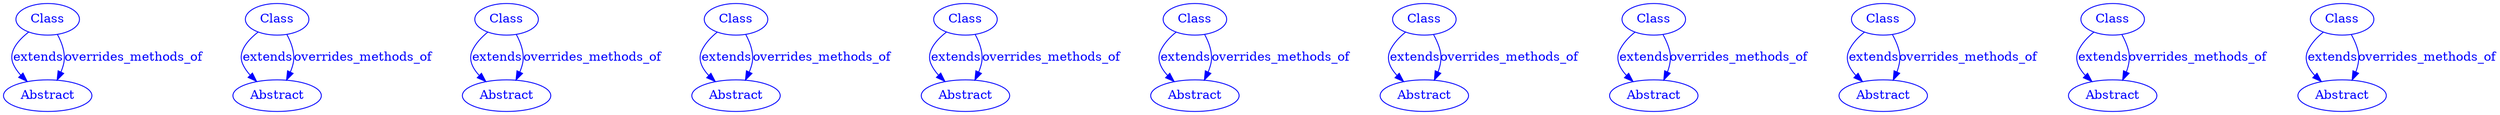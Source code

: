 
digraph SubdueGraph {
  6 [label="Abstract",color=blue,fontcolor=blue];
  65 [label="Class",color=blue,fontcolor=blue];
  65 -> 6 [label="extends",color=blue,fontcolor=blue];
  65 -> 6 [label="overrides_methods_of",color=blue,fontcolor=blue];
  11 [label="Abstract",color=blue,fontcolor=blue];
  37 [label="Class",color=blue,fontcolor=blue];
  37 -> 11 [label="extends",color=blue,fontcolor=blue];
  37 -> 11 [label="overrides_methods_of",color=blue,fontcolor=blue];
  14 [label="Abstract",color=blue,fontcolor=blue];
  89 [label="Class",color=blue,fontcolor=blue];
  89 -> 14 [label="extends",color=blue,fontcolor=blue];
  89 -> 14 [label="overrides_methods_of",color=blue,fontcolor=blue];
  29 [label="Abstract",color=blue,fontcolor=blue];
  30 [label="Class",color=blue,fontcolor=blue];
  30 -> 29 [label="extends",color=blue,fontcolor=blue];
  30 -> 29 [label="overrides_methods_of",color=blue,fontcolor=blue];
  77 [label="Abstract",color=blue,fontcolor=blue];
  85 [label="Class",color=blue,fontcolor=blue];
  85 -> 77 [label="extends",color=blue,fontcolor=blue];
  85 -> 77 [label="overrides_methods_of",color=blue,fontcolor=blue];
  80 [label="Abstract",color=blue,fontcolor=blue];
  87 [label="Class",color=blue,fontcolor=blue];
  87 -> 80 [label="extends",color=blue,fontcolor=blue];
  87 -> 80 [label="overrides_methods_of",color=blue,fontcolor=blue];
  82 [label="Class",color=blue,fontcolor=blue];
  92 [label="Abstract",color=blue,fontcolor=blue];
  82 -> 92 [label="extends",color=blue,fontcolor=blue];
  82 -> 92 [label="overrides_methods_of",color=blue,fontcolor=blue];
  102 [label="Class",color=blue,fontcolor=blue];
  103 [label="Abstract",color=blue,fontcolor=blue];
  102 -> 103 [label="extends",color=blue,fontcolor=blue];
  102 -> 103 [label="overrides_methods_of",color=blue,fontcolor=blue];
  106 [label="Abstract",color=blue,fontcolor=blue];
  118 [label="Class",color=blue,fontcolor=blue];
  118 -> 106 [label="extends",color=blue,fontcolor=blue];
  118 -> 106 [label="overrides_methods_of",color=blue,fontcolor=blue];
  126 [label="Abstract",color=blue,fontcolor=blue];
  128 [label="Class",color=blue,fontcolor=blue];
  128 -> 126 [label="extends",color=blue,fontcolor=blue];
  128 -> 126 [label="overrides_methods_of",color=blue,fontcolor=blue];
  140 [label="Abstract",color=blue,fontcolor=blue];
  142 [label="Class",color=blue,fontcolor=blue];
  142 -> 140 [label="extends",color=blue,fontcolor=blue];
  142 -> 140 [label="overrides_methods_of",color=blue,fontcolor=blue];
}
